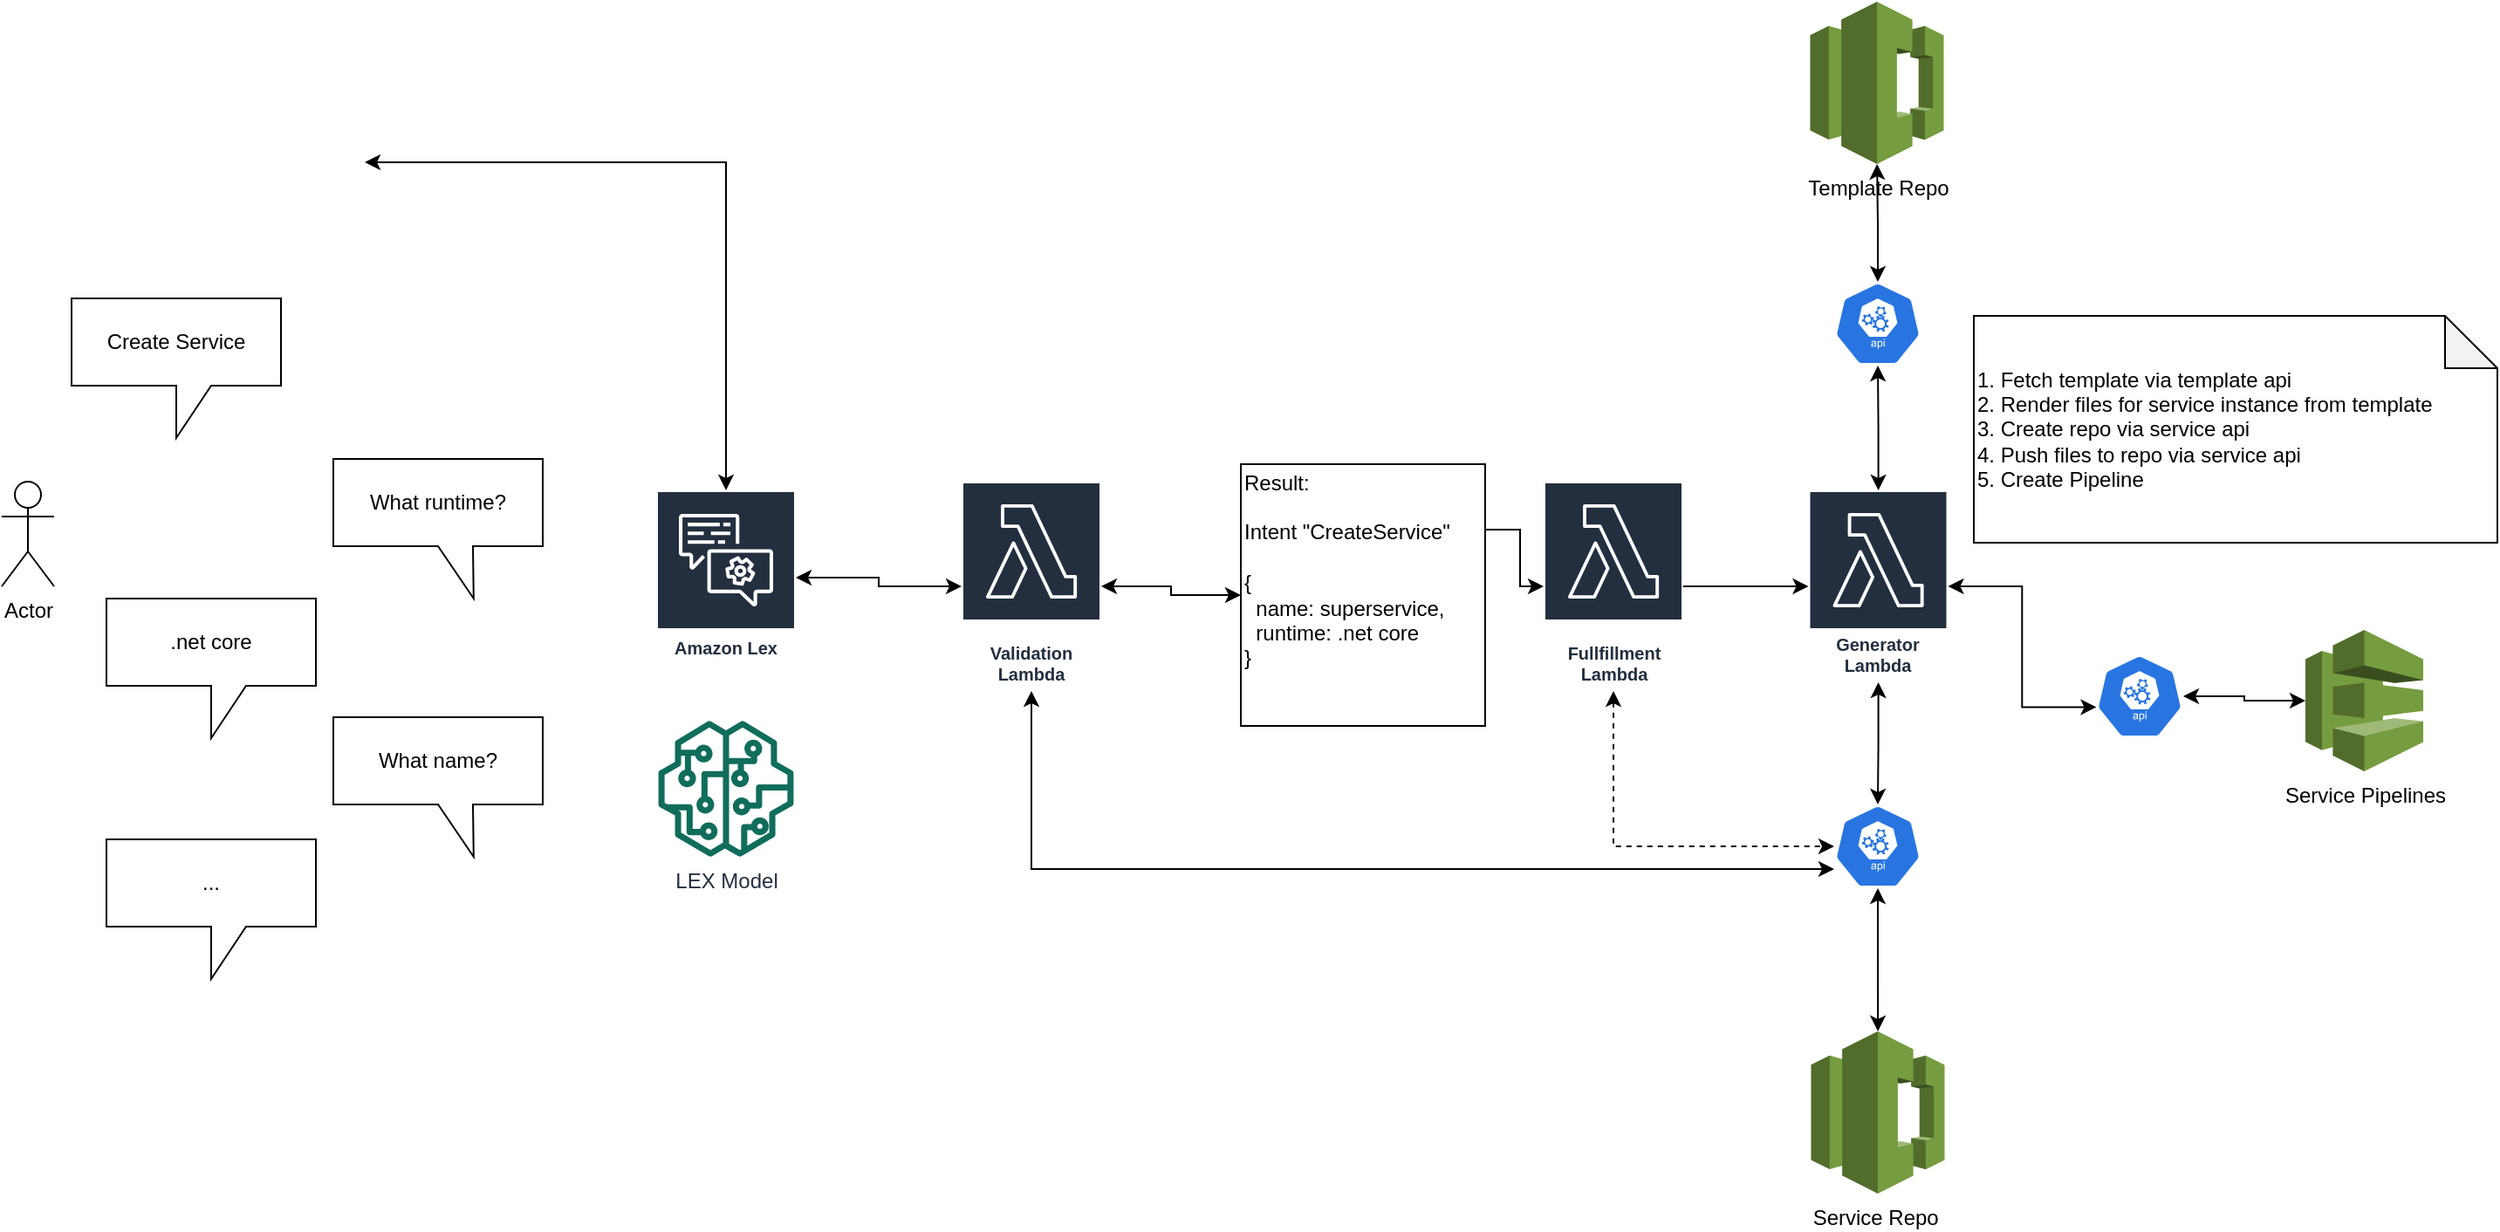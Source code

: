<mxfile version="13.8.1" type="device"><diagram id="wgNK-lRB5WH3zPyvmo00" name="Page-1"><mxGraphModel dx="1422" dy="1862" grid="1" gridSize="10" guides="1" tooltips="1" connect="1" arrows="1" fold="1" page="1" pageScale="1" pageWidth="850" pageHeight="1100" math="0" shadow="0"><root><mxCell id="0"/><mxCell id="1" parent="0"/><mxCell id="yRNjDc60cotwxNcDFTsp-1" value="Actor" style="shape=umlActor;verticalLabelPosition=bottom;verticalAlign=top;html=1;outlineConnect=0;" parent="1" vertex="1"><mxGeometry x="10" y="215" width="30" height="60" as="geometry"/></mxCell><mxCell id="yRNjDc60cotwxNcDFTsp-12" style="edgeStyle=orthogonalEdgeStyle;rounded=0;orthogonalLoop=1;jettySize=auto;html=1;exitX=1;exitY=0.25;exitDx=0;exitDy=0;startArrow=classic;startFill=1;" parent="1" source="yRNjDc60cotwxNcDFTsp-2" target="yRNjDc60cotwxNcDFTsp-3" edge="1"><mxGeometry relative="1" as="geometry"/></mxCell><mxCell id="yRNjDc60cotwxNcDFTsp-2" value="" style="shape=image;html=1;verticalAlign=top;verticalLabelPosition=bottom;labelBackgroundColor=#ffffff;imageAspect=0;aspect=fixed;image=https://cdn3.iconfinder.com/data/icons/social-media-2169/24/social_media_social_media_logo_slack-128.png" parent="1" vertex="1"><mxGeometry x="130" y="10" width="88" height="88" as="geometry"/></mxCell><mxCell id="yRNjDc60cotwxNcDFTsp-29" value="" style="edgeStyle=orthogonalEdgeStyle;rounded=0;orthogonalLoop=1;jettySize=auto;html=1;startArrow=classic;startFill=1;endArrow=classic;endFill=1;" parent="1" source="yRNjDc60cotwxNcDFTsp-3" target="yRNjDc60cotwxNcDFTsp-28" edge="1"><mxGeometry relative="1" as="geometry"/></mxCell><mxCell id="yRNjDc60cotwxNcDFTsp-3" value="Amazon Lex" style="outlineConnect=0;fontColor=#232F3E;gradientColor=none;strokeColor=#ffffff;fillColor=#232F3E;dashed=0;verticalLabelPosition=middle;verticalAlign=bottom;align=center;html=1;whiteSpace=wrap;fontSize=10;fontStyle=1;spacing=3;shape=mxgraph.aws4.productIcon;prIcon=mxgraph.aws4.lex;" parent="1" vertex="1"><mxGeometry x="385" y="220" width="80" height="100" as="geometry"/></mxCell><mxCell id="yRNjDc60cotwxNcDFTsp-7" value="Create Service" style="shape=callout;whiteSpace=wrap;html=1;perimeter=calloutPerimeter;" parent="1" vertex="1"><mxGeometry x="50" y="110" width="120" height="80" as="geometry"/></mxCell><mxCell id="yRNjDc60cotwxNcDFTsp-8" value="What runtime?" style="shape=callout;whiteSpace=wrap;html=1;perimeter=calloutPerimeter;direction=east;position2=0.67;" parent="1" vertex="1"><mxGeometry x="200" y="202" width="120" height="80" as="geometry"/></mxCell><mxCell id="yRNjDc60cotwxNcDFTsp-9" value=".net core" style="shape=callout;whiteSpace=wrap;html=1;perimeter=calloutPerimeter;" parent="1" vertex="1"><mxGeometry x="70" y="282" width="120" height="80" as="geometry"/></mxCell><mxCell id="yRNjDc60cotwxNcDFTsp-10" value="What name?" style="shape=callout;whiteSpace=wrap;html=1;perimeter=calloutPerimeter;direction=east;position2=0.67;" parent="1" vertex="1"><mxGeometry x="200" y="350" width="120" height="80" as="geometry"/></mxCell><mxCell id="yRNjDc60cotwxNcDFTsp-11" value="..." style="shape=callout;whiteSpace=wrap;html=1;perimeter=calloutPerimeter;" parent="1" vertex="1"><mxGeometry x="70" y="420" width="120" height="80" as="geometry"/></mxCell><mxCell id="yRNjDc60cotwxNcDFTsp-17" style="edgeStyle=orthogonalEdgeStyle;rounded=0;orthogonalLoop=1;jettySize=auto;html=1;exitX=1;exitY=0.25;exitDx=0;exitDy=0;startArrow=none;startFill=0;endArrow=classic;endFill=1;" parent="1" source="yRNjDc60cotwxNcDFTsp-13" target="yRNjDc60cotwxNcDFTsp-14" edge="1"><mxGeometry relative="1" as="geometry"/></mxCell><mxCell id="yRNjDc60cotwxNcDFTsp-13" value="Result:&lt;br&gt;&lt;br&gt;Intent &quot;CreateService&quot;&lt;br&gt;&lt;br&gt;{&lt;br&gt;&amp;nbsp; name: superservice,&lt;br&gt;&amp;nbsp; runtime: .net core&lt;br&gt;}&lt;br&gt;&lt;br&gt;&lt;br&gt;" style="rounded=0;whiteSpace=wrap;html=1;align=left;" parent="1" vertex="1"><mxGeometry x="720" y="205" width="140" height="150" as="geometry"/></mxCell><mxCell id="yRNjDc60cotwxNcDFTsp-35" style="edgeStyle=orthogonalEdgeStyle;rounded=0;orthogonalLoop=1;jettySize=auto;html=1;startArrow=classic;startFill=1;endArrow=classic;endFill=1;dashed=1;" parent="1" source="yRNjDc60cotwxNcDFTsp-14" target="yRNjDc60cotwxNcDFTsp-33" edge="1"><mxGeometry relative="1" as="geometry"><Array as="points"><mxPoint x="934" y="424"/></Array></mxGeometry></mxCell><mxCell id="yRNjDc60cotwxNcDFTsp-14" value="Fullfillment Lambda" style="outlineConnect=0;fontColor=#232F3E;gradientColor=none;strokeColor=#ffffff;fillColor=#232F3E;dashed=0;verticalLabelPosition=middle;verticalAlign=bottom;align=center;html=1;whiteSpace=wrap;fontSize=10;fontStyle=1;spacing=3;shape=mxgraph.aws4.productIcon;prIcon=mxgraph.aws4.lambda;" parent="1" vertex="1"><mxGeometry x="893.5" y="215" width="80" height="120" as="geometry"/></mxCell><mxCell id="yRNjDc60cotwxNcDFTsp-36" style="edgeStyle=orthogonalEdgeStyle;rounded=0;orthogonalLoop=1;jettySize=auto;html=1;entryX=0.5;entryY=0;entryDx=0;entryDy=0;entryPerimeter=0;startArrow=classic;startFill=1;endArrow=classic;endFill=1;" parent="1" source="yRNjDc60cotwxNcDFTsp-15" target="yRNjDc60cotwxNcDFTsp-33" edge="1"><mxGeometry relative="1" as="geometry"/></mxCell><mxCell id="yRNjDc60cotwxNcDFTsp-40" style="edgeStyle=orthogonalEdgeStyle;rounded=0;orthogonalLoop=1;jettySize=auto;html=1;entryX=0.5;entryY=1;entryDx=0;entryDy=0;entryPerimeter=0;startArrow=classic;startFill=1;endArrow=classic;endFill=1;" parent="1" source="yRNjDc60cotwxNcDFTsp-15" target="yRNjDc60cotwxNcDFTsp-39" edge="1"><mxGeometry relative="1" as="geometry"/></mxCell><mxCell id="yRNjDc60cotwxNcDFTsp-46" style="edgeStyle=orthogonalEdgeStyle;rounded=0;orthogonalLoop=1;jettySize=auto;html=1;entryX=0.005;entryY=0.63;entryDx=0;entryDy=0;entryPerimeter=0;startArrow=classic;startFill=1;endArrow=classic;endFill=1;" parent="1" source="yRNjDc60cotwxNcDFTsp-15" target="yRNjDc60cotwxNcDFTsp-45" edge="1"><mxGeometry relative="1" as="geometry"/></mxCell><mxCell id="yRNjDc60cotwxNcDFTsp-15" value="Generator Lambda" style="outlineConnect=0;fontColor=#232F3E;gradientColor=none;strokeColor=#ffffff;fillColor=#232F3E;dashed=0;verticalLabelPosition=middle;verticalAlign=bottom;align=center;html=1;whiteSpace=wrap;fontSize=10;fontStyle=1;spacing=3;shape=mxgraph.aws4.productIcon;prIcon=mxgraph.aws4.lambda;" parent="1" vertex="1"><mxGeometry x="1045.25" y="220" width="80" height="110" as="geometry"/></mxCell><mxCell id="yRNjDc60cotwxNcDFTsp-18" value="" style="endArrow=classic;html=1;" parent="1" source="yRNjDc60cotwxNcDFTsp-14" target="yRNjDc60cotwxNcDFTsp-15" edge="1"><mxGeometry width="50" height="50" relative="1" as="geometry"><mxPoint x="800" y="325" as="sourcePoint"/><mxPoint x="850" y="275" as="targetPoint"/></mxGeometry></mxCell><mxCell id="yRNjDc60cotwxNcDFTsp-20" value="LEX Model" style="outlineConnect=0;fontColor=#232F3E;gradientColor=none;fillColor=#116D5B;strokeColor=none;dashed=0;verticalLabelPosition=bottom;verticalAlign=top;align=center;html=1;fontSize=12;fontStyle=0;aspect=fixed;pointerEvents=1;shape=mxgraph.aws4.sagemaker_model;" parent="1" vertex="1"><mxGeometry x="386" y="352" width="78" height="78" as="geometry"/></mxCell><mxCell id="yRNjDc60cotwxNcDFTsp-24" value="Service Repo&amp;nbsp;" style="outlineConnect=0;dashed=0;verticalLabelPosition=bottom;verticalAlign=top;align=center;html=1;shape=mxgraph.aws3.codecommit;fillColor=#759C3E;gradientColor=none;" parent="1" vertex="1"><mxGeometry x="1046.75" y="530" width="76.5" height="93" as="geometry"/></mxCell><mxCell id="yRNjDc60cotwxNcDFTsp-30" value="" style="edgeStyle=orthogonalEdgeStyle;rounded=0;orthogonalLoop=1;jettySize=auto;html=1;startArrow=classic;startFill=1;endArrow=classic;endFill=1;" parent="1" source="yRNjDc60cotwxNcDFTsp-28" target="yRNjDc60cotwxNcDFTsp-13" edge="1"><mxGeometry relative="1" as="geometry"/></mxCell><mxCell id="yRNjDc60cotwxNcDFTsp-34" style="edgeStyle=orthogonalEdgeStyle;rounded=0;orthogonalLoop=1;jettySize=auto;html=1;entryX=0;entryY=0.771;entryDx=0;entryDy=0;entryPerimeter=0;startArrow=classic;startFill=1;endArrow=classic;endFill=1;" parent="1" source="yRNjDc60cotwxNcDFTsp-28" target="yRNjDc60cotwxNcDFTsp-33" edge="1"><mxGeometry relative="1" as="geometry"><Array as="points"><mxPoint x="600" y="437"/></Array></mxGeometry></mxCell><mxCell id="yRNjDc60cotwxNcDFTsp-28" value="Validation Lambda" style="outlineConnect=0;fontColor=#232F3E;gradientColor=none;strokeColor=#ffffff;fillColor=#232F3E;dashed=0;verticalLabelPosition=middle;verticalAlign=bottom;align=center;html=1;whiteSpace=wrap;fontSize=10;fontStyle=1;spacing=3;shape=mxgraph.aws4.productIcon;prIcon=mxgraph.aws4.lambda;" parent="1" vertex="1"><mxGeometry x="560" y="215" width="80" height="120" as="geometry"/></mxCell><mxCell id="yRNjDc60cotwxNcDFTsp-37" style="edgeStyle=orthogonalEdgeStyle;rounded=0;orthogonalLoop=1;jettySize=auto;html=1;exitX=0.5;exitY=1;exitDx=0;exitDy=0;exitPerimeter=0;startArrow=classic;startFill=1;endArrow=classic;endFill=1;" parent="1" source="yRNjDc60cotwxNcDFTsp-33" target="yRNjDc60cotwxNcDFTsp-24" edge="1"><mxGeometry relative="1" as="geometry"/></mxCell><mxCell id="yRNjDc60cotwxNcDFTsp-33" value="" style="html=1;dashed=0;whitespace=wrap;fillColor=#2875E2;strokeColor=#ffffff;points=[[0.005,0.63,0],[0.1,0.2,0],[0.9,0.2,0],[0.5,0,0],[0.995,0.63,0],[0.72,0.99,0],[0.5,1,0],[0.28,0.99,0]];shape=mxgraph.kubernetes.icon;prIcon=api" parent="1" vertex="1"><mxGeometry x="1060" y="400" width="50" height="48" as="geometry"/></mxCell><mxCell id="yRNjDc60cotwxNcDFTsp-38" value="Template Repo" style="outlineConnect=0;dashed=0;verticalLabelPosition=bottom;verticalAlign=top;align=center;html=1;shape=mxgraph.aws3.codecommit;fillColor=#759C3E;gradientColor=none;" parent="1" vertex="1"><mxGeometry x="1046.25" y="-60" width="76.5" height="93" as="geometry"/></mxCell><mxCell id="yRNjDc60cotwxNcDFTsp-41" style="edgeStyle=orthogonalEdgeStyle;rounded=0;orthogonalLoop=1;jettySize=auto;html=1;exitX=0.5;exitY=0;exitDx=0;exitDy=0;exitPerimeter=0;startArrow=classic;startFill=1;endArrow=classic;endFill=1;" parent="1" source="yRNjDc60cotwxNcDFTsp-39" target="yRNjDc60cotwxNcDFTsp-38" edge="1"><mxGeometry relative="1" as="geometry"/></mxCell><mxCell id="yRNjDc60cotwxNcDFTsp-39" value="" style="html=1;dashed=0;whitespace=wrap;fillColor=#2875E2;strokeColor=#ffffff;points=[[0.005,0.63,0],[0.1,0.2,0],[0.9,0.2,0],[0.5,0,0],[0.995,0.63,0],[0.72,0.99,0],[0.5,1,0],[0.28,0.99,0]];shape=mxgraph.kubernetes.icon;prIcon=api" parent="1" vertex="1"><mxGeometry x="1060" y="100.5" width="50" height="48" as="geometry"/></mxCell><mxCell id="yRNjDc60cotwxNcDFTsp-43" value="1. Fetch template via template api&lt;br&gt;2. Render files for service instance from template&lt;br&gt;3. Create repo via service api&lt;br&gt;4. Push files to repo via service api&lt;br&gt;5. Create Pipeline" style="shape=note;whiteSpace=wrap;html=1;backgroundOutline=1;darkOpacity=0.05;align=left;" parent="1" vertex="1"><mxGeometry x="1140" y="120" width="300" height="130" as="geometry"/></mxCell><mxCell id="yRNjDc60cotwxNcDFTsp-44" value="Service Pipelines" style="outlineConnect=0;dashed=0;verticalLabelPosition=bottom;verticalAlign=top;align=center;html=1;shape=mxgraph.aws3.codedeploy;fillColor=#759C3E;gradientColor=none;" parent="1" vertex="1"><mxGeometry x="1330" y="300" width="67.5" height="81" as="geometry"/></mxCell><mxCell id="yRNjDc60cotwxNcDFTsp-47" style="edgeStyle=orthogonalEdgeStyle;rounded=0;orthogonalLoop=1;jettySize=auto;html=1;startArrow=classic;startFill=1;endArrow=classic;endFill=1;" parent="1" source="yRNjDc60cotwxNcDFTsp-45" target="yRNjDc60cotwxNcDFTsp-44" edge="1"><mxGeometry relative="1" as="geometry"/></mxCell><mxCell id="yRNjDc60cotwxNcDFTsp-45" value="" style="html=1;dashed=0;whitespace=wrap;fillColor=#2875E2;strokeColor=#ffffff;points=[[0.005,0.63,0],[0.1,0.2,0],[0.9,0.2,0],[0.5,0,0],[0.995,0.63,0],[0.72,0.99,0],[0.5,1,0],[0.28,0.99,0]];shape=mxgraph.kubernetes.icon;prIcon=api" parent="1" vertex="1"><mxGeometry x="1210" y="314" width="50" height="48" as="geometry"/></mxCell></root></mxGraphModel></diagram></mxfile>